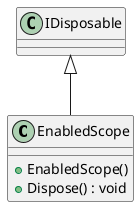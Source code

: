 @startuml
class EnabledScope {
    + EnabledScope()
    + Dispose() : void
}
IDisposable <|-- EnabledScope
@enduml
